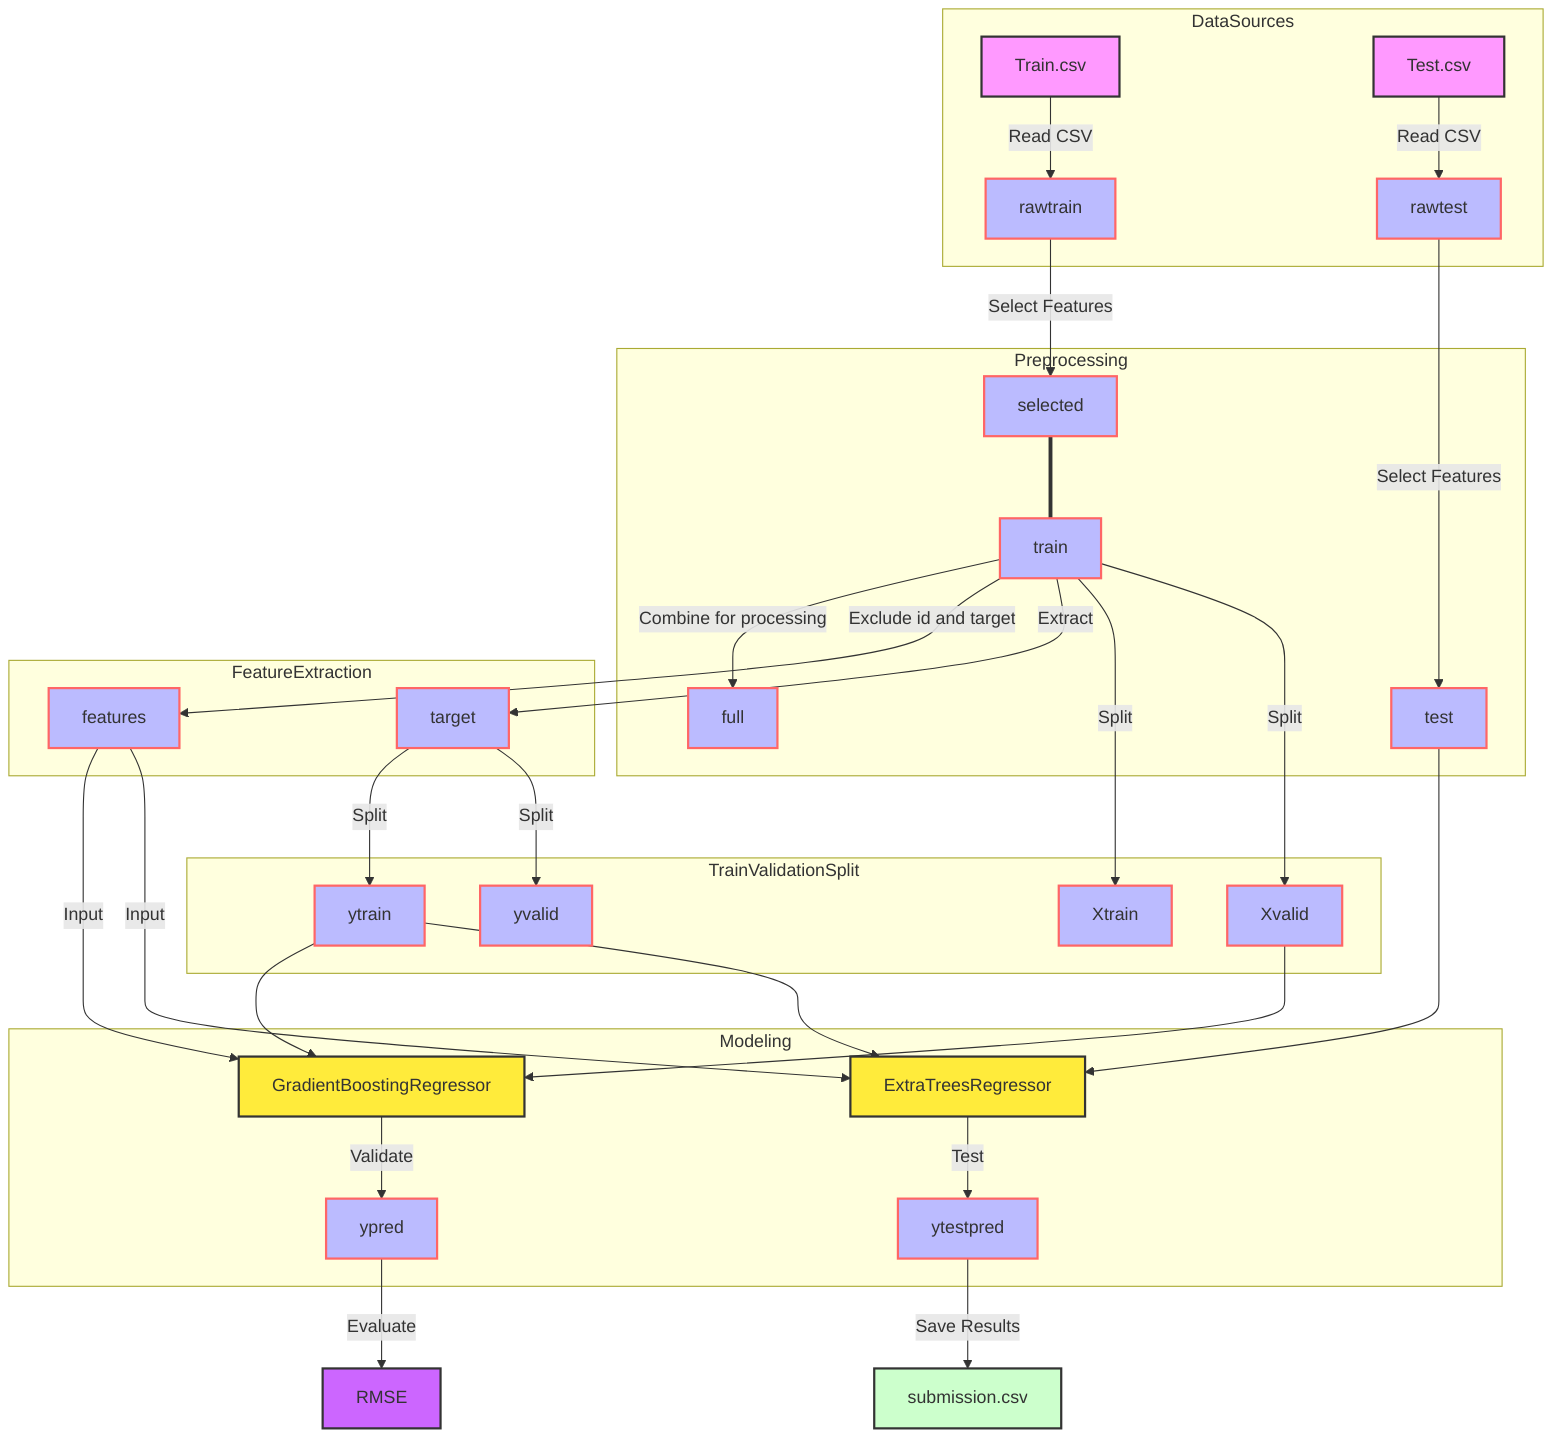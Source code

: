flowchart TD

subgraph DataSources
    A[Train.csv]:::dataSource -->|Read CSV| B[rawtrain]:::dataVariable
    C[Test.csv]:::dataSource -->|Read CSV| D[rawtest]:::dataVariable
end

subgraph Preprocessing
    B -->|Select Features| E[selected]:::dataVariable
    E === F[train]:::dataVariable
    D -->|Select Features| G[test]:::dataVariable
    F -->|Combine for processing| H[full]:::dataVariable
end

subgraph FeatureExtraction
    F -->|Exclude id and target| I[features]:::dataVariable
    F -->|Extract| J[target]:::dataVariable
end

subgraph TrainValidationSplit
    F -->|Split| K[Xtrain]:::dataVariable
    F -->|Split| L[Xvalid]:::dataVariable
    J -->|Split| M[ytrain]:::dataVariable
    J -->|Split| N[yvalid]:::dataVariable
end

subgraph Modeling
    I -->|Input| O[GradientBoostingRegressor]:::model
    M --> O
    O -->|Validate| P[ypred]:::dataVariable
    L --> O

    I -->|Input| Q[ExtraTreesRegressor]:::model
    M --> Q
    Q -->|Test| R[ytestpred]:::dataVariable
    G --> Q
end

P -->|Evaluate| S[RMSE]:::evaluator
R -->|Save Results| T[submission.csv]:::output

classDef dataSource fill:#f9f,stroke:#333,stroke-width:2px;
classDef dataVariable fill:#bbf,stroke:#f66,stroke-width:2px;
classDef model fill:#ffeb3b,stroke:#333,stroke-width:2px;
classDef evaluator fill:#c6f,stroke:#333,stroke-width:2px;
classDef output fill:#ccffcc,stroke:#333,stroke-width:2px;